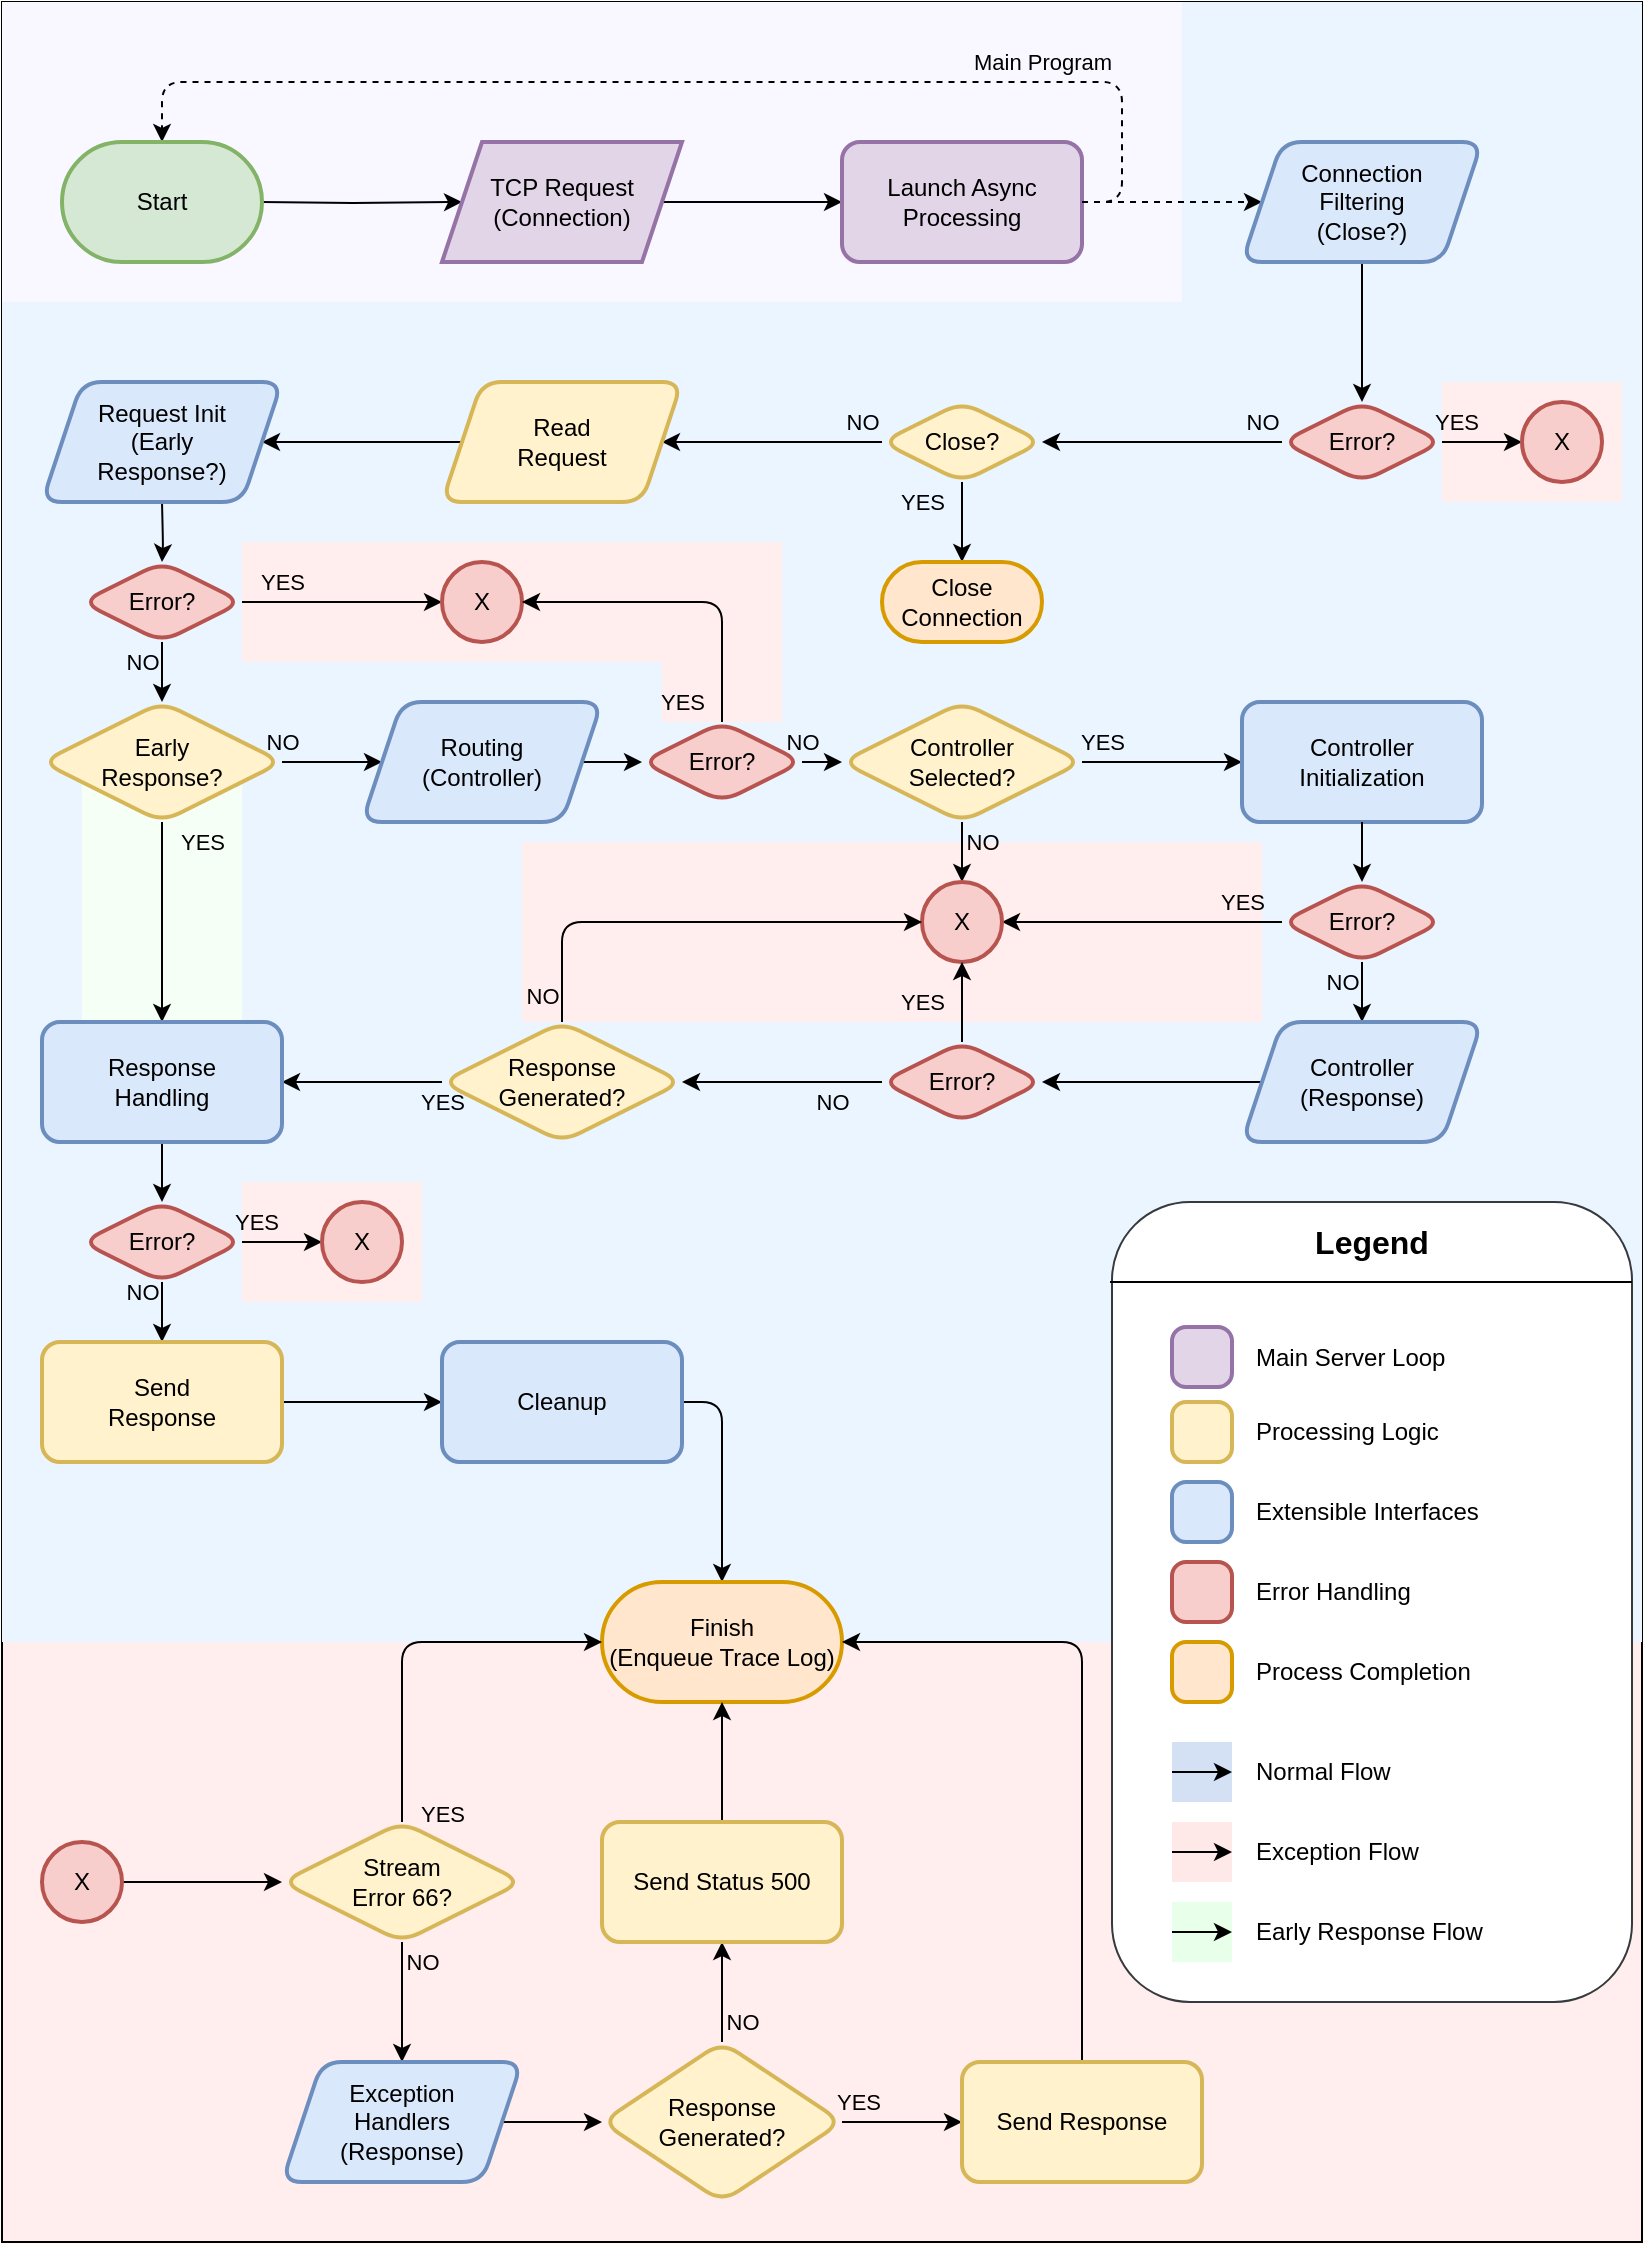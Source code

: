 <mxfile version="16.1.2" type="device"><diagram id="C5RBs43oDa-KdzZeNtuy" name="Page-1"><mxGraphModel dx="1102" dy="749" grid="1" gridSize="10" guides="1" tooltips="1" connect="1" arrows="1" fold="1" page="1" pageScale="1" pageWidth="827" pageHeight="1169" background="#FFFFFA" math="0" shadow="0"><root><mxCell id="WIyWlLk6GJQsqaUBKTNV-0"/><mxCell id="WIyWlLk6GJQsqaUBKTNV-1" parent="WIyWlLk6GJQsqaUBKTNV-0"/><mxCell id="5EqtpJvFhj5ekkqIVv0R-16" value="" style="rounded=0;whiteSpace=wrap;html=1;shadow=0;glass=0;sketch=0;fillColor=#FFEEED;strokeColor=none;" vertex="1" parent="WIyWlLk6GJQsqaUBKTNV-1"><mxGeometry y="840" width="820" height="300" as="geometry"/></mxCell><mxCell id="PJhP6xTFTNzBTgC3ce9j-106" value="" style="rounded=0;whiteSpace=wrap;html=1;fillColor=none;" parent="WIyWlLk6GJQsqaUBKTNV-1" vertex="1"><mxGeometry y="20" width="820" height="1120" as="geometry"/></mxCell><mxCell id="5EqtpJvFhj5ekkqIVv0R-9" value="" style="rounded=0;whiteSpace=wrap;html=1;shadow=0;glass=0;sketch=0;fillColor=#EBF5FF;strokeColor=none;" vertex="1" parent="WIyWlLk6GJQsqaUBKTNV-1"><mxGeometry y="170" width="820" height="670" as="geometry"/></mxCell><mxCell id="5EqtpJvFhj5ekkqIVv0R-17" value="" style="rounded=0;whiteSpace=wrap;html=1;shadow=0;glass=0;sketch=0;fillColor=#F5FFF5;strokeColor=none;" vertex="1" parent="WIyWlLk6GJQsqaUBKTNV-1"><mxGeometry x="40" y="410" width="80" height="130" as="geometry"/></mxCell><mxCell id="5EqtpJvFhj5ekkqIVv0R-15" value="" style="rounded=0;whiteSpace=wrap;html=1;shadow=0;glass=0;sketch=0;fillColor=#FFEEED;strokeColor=none;" vertex="1" parent="WIyWlLk6GJQsqaUBKTNV-1"><mxGeometry x="120" y="610" width="90" height="60" as="geometry"/></mxCell><mxCell id="5EqtpJvFhj5ekkqIVv0R-14" value="" style="rounded=0;whiteSpace=wrap;html=1;shadow=0;glass=0;sketch=0;fillColor=#FFEEED;strokeColor=none;" vertex="1" parent="WIyWlLk6GJQsqaUBKTNV-1"><mxGeometry x="720" y="210" width="90" height="60" as="geometry"/></mxCell><mxCell id="5EqtpJvFhj5ekkqIVv0R-13" value="" style="rounded=0;whiteSpace=wrap;html=1;shadow=0;glass=0;sketch=0;fillColor=#FFEEED;strokeColor=none;" vertex="1" parent="WIyWlLk6GJQsqaUBKTNV-1"><mxGeometry x="260" y="440" width="370" height="90" as="geometry"/></mxCell><mxCell id="5EqtpJvFhj5ekkqIVv0R-12" value="" style="rounded=0;whiteSpace=wrap;html=1;shadow=0;glass=0;sketch=0;fillColor=#FFEEED;strokeColor=none;" vertex="1" parent="WIyWlLk6GJQsqaUBKTNV-1"><mxGeometry x="330" y="350" width="60" height="30" as="geometry"/></mxCell><mxCell id="5EqtpJvFhj5ekkqIVv0R-10" value="" style="rounded=0;whiteSpace=wrap;html=1;shadow=0;glass=0;sketch=0;fillColor=#FFEEED;strokeColor=none;" vertex="1" parent="WIyWlLk6GJQsqaUBKTNV-1"><mxGeometry x="120" y="290" width="270" height="60" as="geometry"/></mxCell><mxCell id="5EqtpJvFhj5ekkqIVv0R-7" value="" style="rounded=0;whiteSpace=wrap;html=1;shadow=0;glass=0;sketch=0;fillColor=#EBF5FF;strokeColor=none;" vertex="1" parent="WIyWlLk6GJQsqaUBKTNV-1"><mxGeometry x="590" y="20" width="230" height="150" as="geometry"/></mxCell><mxCell id="5EqtpJvFhj5ekkqIVv0R-5" value="" style="rounded=0;whiteSpace=wrap;html=1;shadow=0;glass=0;sketch=0;fillColor=#F9F7FF;strokeColor=none;" vertex="1" parent="WIyWlLk6GJQsqaUBKTNV-1"><mxGeometry y="20" width="590" height="150" as="geometry"/></mxCell><mxCell id="PJhP6xTFTNzBTgC3ce9j-2" value="" style="edgeStyle=orthogonalEdgeStyle;rounded=0;orthogonalLoop=1;jettySize=auto;html=1;exitX=1;exitY=0.5;exitDx=0;exitDy=0;exitPerimeter=0;" parent="WIyWlLk6GJQsqaUBKTNV-1" target="PJhP6xTFTNzBTgC3ce9j-1" edge="1"><mxGeometry relative="1" as="geometry"><mxPoint x="130" y="120" as="sourcePoint"/></mxGeometry></mxCell><mxCell id="PJhP6xTFTNzBTgC3ce9j-4" value="" style="edgeStyle=orthogonalEdgeStyle;rounded=0;orthogonalLoop=1;jettySize=auto;html=1;" parent="WIyWlLk6GJQsqaUBKTNV-1" source="PJhP6xTFTNzBTgC3ce9j-1" target="PJhP6xTFTNzBTgC3ce9j-3" edge="1"><mxGeometry relative="1" as="geometry"/></mxCell><mxCell id="PJhP6xTFTNzBTgC3ce9j-1" value="TCP Request&lt;br&gt;(Connection)" style="shape=parallelogram;perimeter=parallelogramPerimeter;whiteSpace=wrap;html=1;fixedSize=1;fillColor=#e1d5e7;strokeColor=#9673a6;strokeWidth=2;" parent="WIyWlLk6GJQsqaUBKTNV-1" vertex="1"><mxGeometry x="220" y="90" width="120" height="60" as="geometry"/></mxCell><mxCell id="PJhP6xTFTNzBTgC3ce9j-9" value="" style="edgeStyle=orthogonalEdgeStyle;rounded=1;orthogonalLoop=1;jettySize=auto;html=1;dashed=1;entryX=0;entryY=0.5;entryDx=0;entryDy=0;" parent="WIyWlLk6GJQsqaUBKTNV-1" source="PJhP6xTFTNzBTgC3ce9j-3" target="5EqtpJvFhj5ekkqIVv0R-3" edge="1"><mxGeometry relative="1" as="geometry"><mxPoint x="620" y="120" as="targetPoint"/></mxGeometry></mxCell><mxCell id="PJhP6xTFTNzBTgC3ce9j-3" value="Launch Async Processing" style="whiteSpace=wrap;html=1;fillColor=#e1d5e7;strokeColor=#9673a6;strokeWidth=2;rounded=1;" parent="WIyWlLk6GJQsqaUBKTNV-1" vertex="1"><mxGeometry x="420" y="90" width="120" height="60" as="geometry"/></mxCell><mxCell id="PJhP6xTFTNzBTgC3ce9j-5" value="Main Program" style="endArrow=classic;html=1;rounded=1;entryX=0.5;entryY=0;entryDx=0;entryDy=0;exitX=1;exitY=0.5;exitDx=0;exitDy=0;dashed=1;labelBackgroundColor=none;" parent="WIyWlLk6GJQsqaUBKTNV-1" source="PJhP6xTFTNzBTgC3ce9j-3" target="PJhP6xTFTNzBTgC3ce9j-87" edge="1"><mxGeometry x="-0.593" y="-10" width="50" height="50" relative="1" as="geometry"><mxPoint x="450" y="220" as="sourcePoint"/><mxPoint x="80" y="90" as="targetPoint"/><Array as="points"><mxPoint x="560" y="120"/><mxPoint x="560" y="60"/><mxPoint x="80" y="60"/></Array><mxPoint as="offset"/></mxGeometry></mxCell><mxCell id="PJhP6xTFTNzBTgC3ce9j-11" value="" style="edgeStyle=orthogonalEdgeStyle;rounded=1;orthogonalLoop=1;jettySize=auto;html=1;exitX=0.5;exitY=1;exitDx=0;exitDy=0;" parent="WIyWlLk6GJQsqaUBKTNV-1" source="5EqtpJvFhj5ekkqIVv0R-3" target="PJhP6xTFTNzBTgC3ce9j-10" edge="1"><mxGeometry relative="1" as="geometry"><mxPoint x="680" y="150" as="sourcePoint"/></mxGeometry></mxCell><mxCell id="PJhP6xTFTNzBTgC3ce9j-13" value="NO" style="edgeStyle=orthogonalEdgeStyle;rounded=1;orthogonalLoop=1;jettySize=auto;html=1;labelBackgroundColor=none;" parent="WIyWlLk6GJQsqaUBKTNV-1" source="PJhP6xTFTNzBTgC3ce9j-10" target="PJhP6xTFTNzBTgC3ce9j-12" edge="1"><mxGeometry x="-0.833" y="-10" relative="1" as="geometry"><mxPoint as="offset"/></mxGeometry></mxCell><mxCell id="PJhP6xTFTNzBTgC3ce9j-36" value="YES" style="edgeStyle=orthogonalEdgeStyle;rounded=1;orthogonalLoop=1;jettySize=auto;html=1;labelBackgroundColor=none;" parent="WIyWlLk6GJQsqaUBKTNV-1" source="PJhP6xTFTNzBTgC3ce9j-10" target="PJhP6xTFTNzBTgC3ce9j-35" edge="1"><mxGeometry x="-0.667" y="10" relative="1" as="geometry"><mxPoint as="offset"/></mxGeometry></mxCell><mxCell id="PJhP6xTFTNzBTgC3ce9j-10" value="Error?" style="rhombus;whiteSpace=wrap;html=1;fillColor=#f8cecc;strokeColor=#b85450;rounded=1;strokeWidth=2;" parent="WIyWlLk6GJQsqaUBKTNV-1" vertex="1"><mxGeometry x="640" y="220" width="80" height="40" as="geometry"/></mxCell><mxCell id="PJhP6xTFTNzBTgC3ce9j-21" value="NO" style="edgeStyle=orthogonalEdgeStyle;rounded=1;orthogonalLoop=1;jettySize=auto;html=1;labelBackgroundColor=none;" parent="WIyWlLk6GJQsqaUBKTNV-1" source="PJhP6xTFTNzBTgC3ce9j-12" target="PJhP6xTFTNzBTgC3ce9j-20" edge="1"><mxGeometry x="-0.818" y="-10" relative="1" as="geometry"><mxPoint as="offset"/></mxGeometry></mxCell><mxCell id="PJhP6xTFTNzBTgC3ce9j-104" value="YES" style="edgeStyle=orthogonalEdgeStyle;rounded=1;orthogonalLoop=1;jettySize=auto;html=1;labelBackgroundColor=none;" parent="WIyWlLk6GJQsqaUBKTNV-1" source="PJhP6xTFTNzBTgC3ce9j-12" target="PJhP6xTFTNzBTgC3ce9j-103" edge="1"><mxGeometry x="-0.5" y="-20" relative="1" as="geometry"><mxPoint as="offset"/></mxGeometry></mxCell><mxCell id="PJhP6xTFTNzBTgC3ce9j-12" value="Close?" style="rhombus;whiteSpace=wrap;html=1;fillColor=#fff2cc;strokeColor=#d6b656;rounded=1;strokeWidth=2;" parent="WIyWlLk6GJQsqaUBKTNV-1" vertex="1"><mxGeometry x="440" y="220" width="80" height="40" as="geometry"/></mxCell><mxCell id="PJhP6xTFTNzBTgC3ce9j-27" value="" style="edgeStyle=orthogonalEdgeStyle;rounded=1;orthogonalLoop=1;jettySize=auto;html=1;entryX=1;entryY=0.5;entryDx=0;entryDy=0;" parent="WIyWlLk6GJQsqaUBKTNV-1" source="PJhP6xTFTNzBTgC3ce9j-20" target="5EqtpJvFhj5ekkqIVv0R-2" edge="1"><mxGeometry relative="1" as="geometry"><mxPoint x="140" y="240" as="targetPoint"/></mxGeometry></mxCell><mxCell id="PJhP6xTFTNzBTgC3ce9j-20" value="Read&lt;br&gt;Request" style="shape=parallelogram;perimeter=parallelogramPerimeter;whiteSpace=wrap;html=1;fixedSize=1;fillColor=#fff2cc;strokeColor=#d6b656;rounded=1;strokeWidth=2;" parent="WIyWlLk6GJQsqaUBKTNV-1" vertex="1"><mxGeometry x="220" y="210" width="120" height="60" as="geometry"/></mxCell><mxCell id="PJhP6xTFTNzBTgC3ce9j-30" value="" style="edgeStyle=orthogonalEdgeStyle;rounded=1;orthogonalLoop=1;jettySize=auto;html=1;" parent="WIyWlLk6GJQsqaUBKTNV-1" target="PJhP6xTFTNzBTgC3ce9j-29" edge="1"><mxGeometry relative="1" as="geometry"><mxPoint x="80" y="270" as="sourcePoint"/></mxGeometry></mxCell><mxCell id="PJhP6xTFTNzBTgC3ce9j-34" value="YES" style="edgeStyle=orthogonalEdgeStyle;rounded=1;orthogonalLoop=1;jettySize=auto;html=1;labelBackgroundColor=none;" parent="WIyWlLk6GJQsqaUBKTNV-1" source="PJhP6xTFTNzBTgC3ce9j-29" target="PJhP6xTFTNzBTgC3ce9j-33" edge="1"><mxGeometry x="-0.6" y="10" relative="1" as="geometry"><mxPoint as="offset"/></mxGeometry></mxCell><mxCell id="PJhP6xTFTNzBTgC3ce9j-38" value="NO" style="edgeStyle=orthogonalEdgeStyle;rounded=1;orthogonalLoop=1;jettySize=auto;html=1;labelBackgroundColor=none;" parent="WIyWlLk6GJQsqaUBKTNV-1" source="PJhP6xTFTNzBTgC3ce9j-29" target="PJhP6xTFTNzBTgC3ce9j-37" edge="1"><mxGeometry x="0.2" y="-10" relative="1" as="geometry"><mxPoint as="offset"/></mxGeometry></mxCell><mxCell id="PJhP6xTFTNzBTgC3ce9j-29" value="Error?" style="rhombus;whiteSpace=wrap;html=1;fillColor=#f8cecc;strokeColor=#b85450;rounded=1;strokeWidth=2;" parent="WIyWlLk6GJQsqaUBKTNV-1" vertex="1"><mxGeometry x="40" y="300" width="80" height="40" as="geometry"/></mxCell><mxCell id="PJhP6xTFTNzBTgC3ce9j-33" value="X" style="ellipse;whiteSpace=wrap;html=1;fillColor=#f8cecc;strokeColor=#b85450;rounded=1;strokeWidth=2;" parent="WIyWlLk6GJQsqaUBKTNV-1" vertex="1"><mxGeometry x="220" y="300" width="40" height="40" as="geometry"/></mxCell><mxCell id="PJhP6xTFTNzBTgC3ce9j-35" value="X" style="ellipse;whiteSpace=wrap;html=1;fillColor=#f8cecc;strokeColor=#b85450;rounded=1;strokeWidth=2;" parent="WIyWlLk6GJQsqaUBKTNV-1" vertex="1"><mxGeometry x="760" y="220" width="40" height="40" as="geometry"/></mxCell><mxCell id="PJhP6xTFTNzBTgC3ce9j-42" value="NO" style="edgeStyle=orthogonalEdgeStyle;rounded=1;orthogonalLoop=1;jettySize=auto;html=1;labelBackgroundColor=none;" parent="WIyWlLk6GJQsqaUBKTNV-1" source="PJhP6xTFTNzBTgC3ce9j-37" target="PJhP6xTFTNzBTgC3ce9j-41" edge="1"><mxGeometry x="-1" y="10" relative="1" as="geometry"><mxPoint as="offset"/></mxGeometry></mxCell><mxCell id="PJhP6xTFTNzBTgC3ce9j-75" value="YES" style="edgeStyle=orthogonalEdgeStyle;rounded=1;orthogonalLoop=1;jettySize=auto;html=1;exitX=0.5;exitY=1;exitDx=0;exitDy=0;entryX=0.5;entryY=0;entryDx=0;entryDy=0;labelBackgroundColor=none;" parent="WIyWlLk6GJQsqaUBKTNV-1" source="PJhP6xTFTNzBTgC3ce9j-37" target="PJhP6xTFTNzBTgC3ce9j-73" edge="1"><mxGeometry x="-0.8" y="20" relative="1" as="geometry"><mxPoint as="offset"/></mxGeometry></mxCell><mxCell id="PJhP6xTFTNzBTgC3ce9j-37" value="Early&lt;br&gt;Response?" style="rhombus;whiteSpace=wrap;html=1;fillColor=#fff2cc;strokeColor=#d6b656;rounded=1;strokeWidth=2;" parent="WIyWlLk6GJQsqaUBKTNV-1" vertex="1"><mxGeometry x="20" y="370" width="120" height="60" as="geometry"/></mxCell><mxCell id="PJhP6xTFTNzBTgC3ce9j-44" value="" style="edgeStyle=orthogonalEdgeStyle;rounded=1;orthogonalLoop=1;jettySize=auto;html=1;" parent="WIyWlLk6GJQsqaUBKTNV-1" source="PJhP6xTFTNzBTgC3ce9j-41" target="PJhP6xTFTNzBTgC3ce9j-43" edge="1"><mxGeometry relative="1" as="geometry"/></mxCell><mxCell id="PJhP6xTFTNzBTgC3ce9j-41" value="Routing&lt;br&gt;(Controller)" style="shape=parallelogram;perimeter=parallelogramPerimeter;whiteSpace=wrap;html=1;fixedSize=1;fillColor=#dae8fc;strokeColor=#6c8ebf;rounded=1;strokeWidth=2;" parent="WIyWlLk6GJQsqaUBKTNV-1" vertex="1"><mxGeometry x="180" y="370" width="120" height="60" as="geometry"/></mxCell><mxCell id="PJhP6xTFTNzBTgC3ce9j-48" value="NO" style="edgeStyle=orthogonalEdgeStyle;rounded=1;orthogonalLoop=1;jettySize=auto;html=1;labelBackgroundColor=none;" parent="WIyWlLk6GJQsqaUBKTNV-1" source="PJhP6xTFTNzBTgC3ce9j-43" target="PJhP6xTFTNzBTgC3ce9j-47" edge="1"><mxGeometry x="-1" y="10" relative="1" as="geometry"><mxPoint as="offset"/></mxGeometry></mxCell><mxCell id="PJhP6xTFTNzBTgC3ce9j-43" value="Error?" style="rhombus;whiteSpace=wrap;html=1;fillColor=#f8cecc;strokeColor=#b85450;rounded=1;strokeWidth=2;" parent="WIyWlLk6GJQsqaUBKTNV-1" vertex="1"><mxGeometry x="320" y="380" width="80" height="40" as="geometry"/></mxCell><mxCell id="PJhP6xTFTNzBTgC3ce9j-45" value="YES" style="endArrow=classic;html=1;rounded=1;exitX=0.5;exitY=0;exitDx=0;exitDy=0;entryX=1;entryY=0.5;entryDx=0;entryDy=0;labelBackgroundColor=none;" parent="WIyWlLk6GJQsqaUBKTNV-1" source="PJhP6xTFTNzBTgC3ce9j-43" target="PJhP6xTFTNzBTgC3ce9j-33" edge="1"><mxGeometry x="-0.875" y="20" width="50" height="50" relative="1" as="geometry"><mxPoint x="380" y="360" as="sourcePoint"/><mxPoint x="430" y="310" as="targetPoint"/><Array as="points"><mxPoint x="360" y="320"/></Array><mxPoint as="offset"/></mxGeometry></mxCell><mxCell id="PJhP6xTFTNzBTgC3ce9j-50" value="YES" style="edgeStyle=orthogonalEdgeStyle;rounded=1;orthogonalLoop=1;jettySize=auto;html=1;labelBackgroundColor=none;" parent="WIyWlLk6GJQsqaUBKTNV-1" source="PJhP6xTFTNzBTgC3ce9j-47" target="PJhP6xTFTNzBTgC3ce9j-49" edge="1"><mxGeometry x="-0.75" y="10" relative="1" as="geometry"><mxPoint as="offset"/></mxGeometry></mxCell><mxCell id="PJhP6xTFTNzBTgC3ce9j-72" value="NO" style="edgeStyle=orthogonalEdgeStyle;rounded=1;orthogonalLoop=1;jettySize=auto;html=1;exitX=0.5;exitY=1;exitDx=0;exitDy=0;entryX=0.5;entryY=0;entryDx=0;entryDy=0;labelBackgroundColor=none;" parent="WIyWlLk6GJQsqaUBKTNV-1" source="PJhP6xTFTNzBTgC3ce9j-47" target="PJhP6xTFTNzBTgC3ce9j-57" edge="1"><mxGeometry x="-0.333" y="10" relative="1" as="geometry"><mxPoint as="offset"/></mxGeometry></mxCell><mxCell id="PJhP6xTFTNzBTgC3ce9j-47" value="Controller&lt;br&gt;Selected?" style="rhombus;whiteSpace=wrap;html=1;fillColor=#fff2cc;strokeColor=#d6b656;rounded=1;strokeWidth=2;" parent="WIyWlLk6GJQsqaUBKTNV-1" vertex="1"><mxGeometry x="420" y="370" width="120" height="60" as="geometry"/></mxCell><mxCell id="PJhP6xTFTNzBTgC3ce9j-49" value="Controller Initialization" style="whiteSpace=wrap;html=1;fillColor=#dae8fc;strokeColor=#6c8ebf;rounded=1;strokeWidth=2;perimeterSpacing=0;glass=0;shadow=0;sketch=0;" parent="WIyWlLk6GJQsqaUBKTNV-1" vertex="1"><mxGeometry x="620" y="370" width="120" height="60" as="geometry"/></mxCell><mxCell id="PJhP6xTFTNzBTgC3ce9j-63" value="YES" style="edgeStyle=orthogonalEdgeStyle;rounded=1;orthogonalLoop=1;jettySize=auto;html=1;exitX=0;exitY=0.5;exitDx=0;exitDy=0;entryX=1;entryY=0.5;entryDx=0;entryDy=0;labelBackgroundColor=none;" parent="WIyWlLk6GJQsqaUBKTNV-1" source="PJhP6xTFTNzBTgC3ce9j-54" target="PJhP6xTFTNzBTgC3ce9j-57" edge="1"><mxGeometry x="-0.714" y="-10" relative="1" as="geometry"><mxPoint as="offset"/></mxGeometry></mxCell><mxCell id="PJhP6xTFTNzBTgC3ce9j-70" value="NO" style="edgeStyle=orthogonalEdgeStyle;rounded=1;orthogonalLoop=1;jettySize=auto;html=1;labelBackgroundColor=none;" parent="WIyWlLk6GJQsqaUBKTNV-1" source="PJhP6xTFTNzBTgC3ce9j-54" target="PJhP6xTFTNzBTgC3ce9j-69" edge="1"><mxGeometry x="0.2" y="-10" relative="1" as="geometry"><mxPoint as="offset"/></mxGeometry></mxCell><mxCell id="PJhP6xTFTNzBTgC3ce9j-54" value="Error?" style="rhombus;whiteSpace=wrap;html=1;fillColor=#f8cecc;strokeColor=#b85450;rounded=1;strokeWidth=2;" parent="WIyWlLk6GJQsqaUBKTNV-1" vertex="1"><mxGeometry x="640" y="460" width="80" height="40" as="geometry"/></mxCell><mxCell id="PJhP6xTFTNzBTgC3ce9j-55" value="" style="endArrow=classic;html=1;rounded=1;exitX=0.5;exitY=1;exitDx=0;exitDy=0;entryX=0.5;entryY=0;entryDx=0;entryDy=0;" parent="WIyWlLk6GJQsqaUBKTNV-1" source="PJhP6xTFTNzBTgC3ce9j-49" target="PJhP6xTFTNzBTgC3ce9j-54" edge="1"><mxGeometry width="50" height="50" relative="1" as="geometry"><mxPoint x="630" y="600" as="sourcePoint"/><mxPoint x="680" y="550" as="targetPoint"/></mxGeometry></mxCell><mxCell id="PJhP6xTFTNzBTgC3ce9j-57" value="X" style="ellipse;whiteSpace=wrap;html=1;fillColor=#f8cecc;strokeColor=#b85450;rounded=1;strokeWidth=2;" parent="WIyWlLk6GJQsqaUBKTNV-1" vertex="1"><mxGeometry x="460" y="460" width="40" height="40" as="geometry"/></mxCell><mxCell id="PJhP6xTFTNzBTgC3ce9j-64" value="YES" style="edgeStyle=orthogonalEdgeStyle;rounded=1;orthogonalLoop=1;jettySize=auto;html=1;exitX=0.5;exitY=0;exitDx=0;exitDy=0;entryX=0.5;entryY=1;entryDx=0;entryDy=0;labelBackgroundColor=none;" parent="WIyWlLk6GJQsqaUBKTNV-1" source="PJhP6xTFTNzBTgC3ce9j-61" target="PJhP6xTFTNzBTgC3ce9j-57" edge="1"><mxGeometry y="20" relative="1" as="geometry"><mxPoint as="offset"/></mxGeometry></mxCell><mxCell id="PJhP6xTFTNzBTgC3ce9j-66" value="NO" style="edgeStyle=orthogonalEdgeStyle;rounded=1;orthogonalLoop=1;jettySize=auto;html=1;labelBackgroundColor=none;" parent="WIyWlLk6GJQsqaUBKTNV-1" source="PJhP6xTFTNzBTgC3ce9j-61" target="PJhP6xTFTNzBTgC3ce9j-65" edge="1"><mxGeometry x="-0.5" y="10" relative="1" as="geometry"><mxPoint as="offset"/></mxGeometry></mxCell><mxCell id="PJhP6xTFTNzBTgC3ce9j-61" value="Error?" style="rhombus;whiteSpace=wrap;html=1;fillColor=#f8cecc;strokeColor=#b85450;rounded=1;strokeWidth=2;" parent="WIyWlLk6GJQsqaUBKTNV-1" vertex="1"><mxGeometry x="440" y="540" width="80" height="40" as="geometry"/></mxCell><mxCell id="PJhP6xTFTNzBTgC3ce9j-67" value="NO" style="edgeStyle=orthogonalEdgeStyle;rounded=1;orthogonalLoop=1;jettySize=auto;html=1;exitX=0.5;exitY=0;exitDx=0;exitDy=0;entryX=0;entryY=0.5;entryDx=0;entryDy=0;labelBackgroundColor=none;" parent="WIyWlLk6GJQsqaUBKTNV-1" source="PJhP6xTFTNzBTgC3ce9j-65" target="PJhP6xTFTNzBTgC3ce9j-57" edge="1"><mxGeometry x="-0.882" y="10" relative="1" as="geometry"><mxPoint as="offset"/></mxGeometry></mxCell><mxCell id="PJhP6xTFTNzBTgC3ce9j-74" value="YES" style="edgeStyle=orthogonalEdgeStyle;rounded=1;orthogonalLoop=1;jettySize=auto;html=1;labelBackgroundColor=none;" parent="WIyWlLk6GJQsqaUBKTNV-1" source="PJhP6xTFTNzBTgC3ce9j-65" target="PJhP6xTFTNzBTgC3ce9j-73" edge="1"><mxGeometry x="-1" y="10" relative="1" as="geometry"><mxPoint as="offset"/></mxGeometry></mxCell><mxCell id="PJhP6xTFTNzBTgC3ce9j-65" value="Response&lt;br&gt;Generated?" style="rhombus;whiteSpace=wrap;html=1;fillColor=#fff2cc;strokeColor=#d6b656;rounded=1;strokeWidth=2;" parent="WIyWlLk6GJQsqaUBKTNV-1" vertex="1"><mxGeometry x="220" y="530" width="120" height="60" as="geometry"/></mxCell><mxCell id="PJhP6xTFTNzBTgC3ce9j-71" style="edgeStyle=orthogonalEdgeStyle;rounded=1;orthogonalLoop=1;jettySize=auto;html=1;exitX=0;exitY=0.5;exitDx=0;exitDy=0;entryX=1;entryY=0.5;entryDx=0;entryDy=0;" parent="WIyWlLk6GJQsqaUBKTNV-1" source="PJhP6xTFTNzBTgC3ce9j-69" target="PJhP6xTFTNzBTgC3ce9j-61" edge="1"><mxGeometry relative="1" as="geometry"/></mxCell><mxCell id="PJhP6xTFTNzBTgC3ce9j-69" value="Controller&lt;br&gt;(Response)" style="shape=parallelogram;perimeter=parallelogramPerimeter;whiteSpace=wrap;html=1;fixedSize=1;fillColor=#dae8fc;strokeColor=#6c8ebf;rounded=1;strokeWidth=2;" parent="WIyWlLk6GJQsqaUBKTNV-1" vertex="1"><mxGeometry x="620" y="530" width="120" height="60" as="geometry"/></mxCell><mxCell id="PJhP6xTFTNzBTgC3ce9j-77" style="edgeStyle=orthogonalEdgeStyle;rounded=1;orthogonalLoop=1;jettySize=auto;html=1;exitX=0.5;exitY=1;exitDx=0;exitDy=0;entryX=0.5;entryY=0;entryDx=0;entryDy=0;" parent="WIyWlLk6GJQsqaUBKTNV-1" source="PJhP6xTFTNzBTgC3ce9j-73" target="PJhP6xTFTNzBTgC3ce9j-76" edge="1"><mxGeometry relative="1" as="geometry"/></mxCell><mxCell id="PJhP6xTFTNzBTgC3ce9j-73" value="Response&lt;br&gt;Handling" style="whiteSpace=wrap;html=1;fillColor=#dae8fc;strokeColor=#6c8ebf;rounded=1;strokeWidth=2;" parent="WIyWlLk6GJQsqaUBKTNV-1" vertex="1"><mxGeometry x="20" y="530" width="120" height="60" as="geometry"/></mxCell><mxCell id="PJhP6xTFTNzBTgC3ce9j-79" value="YES" style="edgeStyle=orthogonalEdgeStyle;rounded=1;orthogonalLoop=1;jettySize=auto;html=1;exitX=1;exitY=0.5;exitDx=0;exitDy=0;entryX=0;entryY=0.5;entryDx=0;entryDy=0;labelBackgroundColor=none;" parent="WIyWlLk6GJQsqaUBKTNV-1" source="PJhP6xTFTNzBTgC3ce9j-76" target="PJhP6xTFTNzBTgC3ce9j-78" edge="1"><mxGeometry x="-0.667" y="10" relative="1" as="geometry"><mxPoint as="offset"/></mxGeometry></mxCell><mxCell id="PJhP6xTFTNzBTgC3ce9j-81" value="NO" style="edgeStyle=orthogonalEdgeStyle;rounded=1;orthogonalLoop=1;jettySize=auto;html=1;labelBackgroundColor=none;" parent="WIyWlLk6GJQsqaUBKTNV-1" source="PJhP6xTFTNzBTgC3ce9j-76" target="PJhP6xTFTNzBTgC3ce9j-80" edge="1"><mxGeometry x="-0.714" y="-10" relative="1" as="geometry"><Array as="points"><mxPoint x="80" y="690"/><mxPoint x="80" y="690"/></Array><mxPoint as="offset"/></mxGeometry></mxCell><mxCell id="PJhP6xTFTNzBTgC3ce9j-76" value="Error?" style="rhombus;whiteSpace=wrap;html=1;fillColor=#f8cecc;strokeColor=#b85450;rounded=1;strokeWidth=2;" parent="WIyWlLk6GJQsqaUBKTNV-1" vertex="1"><mxGeometry x="40" y="620" width="80" height="40" as="geometry"/></mxCell><mxCell id="PJhP6xTFTNzBTgC3ce9j-78" value="X" style="ellipse;whiteSpace=wrap;html=1;fillColor=#f8cecc;strokeColor=#b85450;rounded=1;strokeWidth=2;" parent="WIyWlLk6GJQsqaUBKTNV-1" vertex="1"><mxGeometry x="160" y="620" width="40" height="40" as="geometry"/></mxCell><mxCell id="PJhP6xTFTNzBTgC3ce9j-83" value="" style="edgeStyle=orthogonalEdgeStyle;rounded=1;orthogonalLoop=1;jettySize=auto;html=1;" parent="WIyWlLk6GJQsqaUBKTNV-1" source="PJhP6xTFTNzBTgC3ce9j-80" target="PJhP6xTFTNzBTgC3ce9j-82" edge="1"><mxGeometry relative="1" as="geometry"/></mxCell><mxCell id="PJhP6xTFTNzBTgC3ce9j-80" value="Send&lt;br&gt;Response" style="whiteSpace=wrap;html=1;fillColor=#fff2cc;strokeColor=#d6b656;rounded=1;strokeWidth=2;" parent="WIyWlLk6GJQsqaUBKTNV-1" vertex="1"><mxGeometry x="20" y="690" width="120" height="60" as="geometry"/></mxCell><mxCell id="PJhP6xTFTNzBTgC3ce9j-86" value="" style="edgeStyle=orthogonalEdgeStyle;rounded=1;orthogonalLoop=1;jettySize=auto;html=1;exitX=1;exitY=0.5;exitDx=0;exitDy=0;" parent="WIyWlLk6GJQsqaUBKTNV-1" source="PJhP6xTFTNzBTgC3ce9j-82" target="PJhP6xTFTNzBTgC3ce9j-85" edge="1"><mxGeometry relative="1" as="geometry"/></mxCell><mxCell id="PJhP6xTFTNzBTgC3ce9j-82" value="Cleanup" style="whiteSpace=wrap;html=1;fillColor=#dae8fc;strokeColor=#6c8ebf;rounded=1;strokeWidth=2;" parent="WIyWlLk6GJQsqaUBKTNV-1" vertex="1"><mxGeometry x="220" y="690" width="120" height="60" as="geometry"/></mxCell><mxCell id="PJhP6xTFTNzBTgC3ce9j-89" value="" style="edgeStyle=orthogonalEdgeStyle;rounded=1;orthogonalLoop=1;jettySize=auto;html=1;" parent="WIyWlLk6GJQsqaUBKTNV-1" source="PJhP6xTFTNzBTgC3ce9j-84" target="PJhP6xTFTNzBTgC3ce9j-88" edge="1"><mxGeometry relative="1" as="geometry"/></mxCell><mxCell id="PJhP6xTFTNzBTgC3ce9j-84" value="X" style="ellipse;whiteSpace=wrap;html=1;fillColor=#f8cecc;strokeColor=#b85450;rounded=1;strokeWidth=2;" parent="WIyWlLk6GJQsqaUBKTNV-1" vertex="1"><mxGeometry x="20" y="940" width="40" height="40" as="geometry"/></mxCell><mxCell id="PJhP6xTFTNzBTgC3ce9j-85" value="Finish&lt;br&gt;(Enqueue Trace Log)" style="whiteSpace=wrap;html=1;fillColor=#ffe6cc;strokeColor=#d79b00;rounded=1;strokeWidth=2;arcSize=50;" parent="WIyWlLk6GJQsqaUBKTNV-1" vertex="1"><mxGeometry x="300" y="810" width="120" height="60" as="geometry"/></mxCell><mxCell id="PJhP6xTFTNzBTgC3ce9j-87" value="Start" style="rounded=1;whiteSpace=wrap;html=1;absoluteArcSize=1;arcSize=80;strokeWidth=2;fillColor=#d5e8d4;strokeColor=#82b366;" parent="WIyWlLk6GJQsqaUBKTNV-1" vertex="1"><mxGeometry x="30" y="90" width="100" height="60" as="geometry"/></mxCell><mxCell id="PJhP6xTFTNzBTgC3ce9j-92" value="NO" style="edgeStyle=orthogonalEdgeStyle;rounded=1;orthogonalLoop=1;jettySize=auto;html=1;entryX=0.5;entryY=0;entryDx=0;entryDy=0;labelBackgroundColor=none;" parent="WIyWlLk6GJQsqaUBKTNV-1" source="PJhP6xTFTNzBTgC3ce9j-88" target="5EqtpJvFhj5ekkqIVv0R-0" edge="1"><mxGeometry x="-0.667" y="10" relative="1" as="geometry"><mxPoint as="offset"/><mxPoint x="200" y="1050" as="targetPoint"/></mxGeometry></mxCell><mxCell id="PJhP6xTFTNzBTgC3ce9j-101" value="YES" style="edgeStyle=orthogonalEdgeStyle;rounded=1;orthogonalLoop=1;jettySize=auto;html=1;exitX=0.5;exitY=0;exitDx=0;exitDy=0;entryX=0;entryY=0.5;entryDx=0;entryDy=0;labelBackgroundColor=none;" parent="WIyWlLk6GJQsqaUBKTNV-1" source="PJhP6xTFTNzBTgC3ce9j-88" target="PJhP6xTFTNzBTgC3ce9j-85" edge="1"><mxGeometry x="-0.958" y="-20" relative="1" as="geometry"><mxPoint x="600" y="790" as="targetPoint"/><mxPoint as="offset"/></mxGeometry></mxCell><mxCell id="PJhP6xTFTNzBTgC3ce9j-88" value="Stream&lt;br&gt;Error 66?" style="rhombus;whiteSpace=wrap;html=1;fillColor=#fff2cc;strokeColor=#d6b656;rounded=1;strokeWidth=2;" parent="WIyWlLk6GJQsqaUBKTNV-1" vertex="1"><mxGeometry x="140" y="930" width="120" height="60" as="geometry"/></mxCell><mxCell id="PJhP6xTFTNzBTgC3ce9j-94" value="" style="edgeStyle=orthogonalEdgeStyle;rounded=1;orthogonalLoop=1;jettySize=auto;html=1;exitX=1;exitY=0.5;exitDx=0;exitDy=0;" parent="WIyWlLk6GJQsqaUBKTNV-1" source="5EqtpJvFhj5ekkqIVv0R-0" target="PJhP6xTFTNzBTgC3ce9j-93" edge="1"><mxGeometry relative="1" as="geometry"><mxPoint x="260" y="1080" as="sourcePoint"/></mxGeometry></mxCell><mxCell id="PJhP6xTFTNzBTgC3ce9j-96" value="NO" style="edgeStyle=orthogonalEdgeStyle;rounded=1;orthogonalLoop=1;jettySize=auto;html=1;labelBackgroundColor=none;" parent="WIyWlLk6GJQsqaUBKTNV-1" source="PJhP6xTFTNzBTgC3ce9j-93" target="PJhP6xTFTNzBTgC3ce9j-95" edge="1"><mxGeometry x="-0.6" y="-10" relative="1" as="geometry"><mxPoint as="offset"/></mxGeometry></mxCell><mxCell id="PJhP6xTFTNzBTgC3ce9j-99" value="YES" style="edgeStyle=orthogonalEdgeStyle;rounded=1;orthogonalLoop=1;jettySize=auto;html=1;labelBackgroundColor=none;" parent="WIyWlLk6GJQsqaUBKTNV-1" source="PJhP6xTFTNzBTgC3ce9j-93" target="PJhP6xTFTNzBTgC3ce9j-98" edge="1"><mxGeometry x="-0.75" y="10" relative="1" as="geometry"><mxPoint as="offset"/></mxGeometry></mxCell><mxCell id="PJhP6xTFTNzBTgC3ce9j-93" value="Response&lt;br&gt;Generated?" style="rhombus;whiteSpace=wrap;html=1;fillColor=#fff2cc;strokeColor=#d6b656;rounded=1;strokeWidth=2;" parent="WIyWlLk6GJQsqaUBKTNV-1" vertex="1"><mxGeometry x="300" y="1040" width="120" height="80" as="geometry"/></mxCell><mxCell id="PJhP6xTFTNzBTgC3ce9j-100" style="edgeStyle=orthogonalEdgeStyle;rounded=1;orthogonalLoop=1;jettySize=auto;html=1;exitX=0.5;exitY=0;exitDx=0;exitDy=0;entryX=0.5;entryY=1;entryDx=0;entryDy=0;" parent="WIyWlLk6GJQsqaUBKTNV-1" source="PJhP6xTFTNzBTgC3ce9j-95" target="PJhP6xTFTNzBTgC3ce9j-85" edge="1"><mxGeometry relative="1" as="geometry"/></mxCell><mxCell id="PJhP6xTFTNzBTgC3ce9j-95" value="Send Status 500" style="whiteSpace=wrap;html=1;fillColor=#fff2cc;strokeColor=#d6b656;rounded=1;strokeWidth=2;" parent="WIyWlLk6GJQsqaUBKTNV-1" vertex="1"><mxGeometry x="300" y="930" width="120" height="60" as="geometry"/></mxCell><mxCell id="PJhP6xTFTNzBTgC3ce9j-105" style="edgeStyle=orthogonalEdgeStyle;rounded=1;orthogonalLoop=1;jettySize=auto;html=1;exitX=0.5;exitY=0;exitDx=0;exitDy=0;entryX=1;entryY=0.5;entryDx=0;entryDy=0;" parent="WIyWlLk6GJQsqaUBKTNV-1" source="PJhP6xTFTNzBTgC3ce9j-98" target="PJhP6xTFTNzBTgC3ce9j-85" edge="1"><mxGeometry relative="1" as="geometry"/></mxCell><mxCell id="PJhP6xTFTNzBTgC3ce9j-98" value="Send Response" style="whiteSpace=wrap;html=1;fillColor=#fff2cc;strokeColor=#d6b656;rounded=1;strokeWidth=2;" parent="WIyWlLk6GJQsqaUBKTNV-1" vertex="1"><mxGeometry x="480" y="1050" width="120" height="60" as="geometry"/></mxCell><mxCell id="PJhP6xTFTNzBTgC3ce9j-103" value="Close&lt;br&gt;Connection" style="whiteSpace=wrap;html=1;fillColor=#ffe6cc;strokeColor=#d79b00;rounded=1;strokeWidth=2;arcSize=50;" parent="WIyWlLk6GJQsqaUBKTNV-1" vertex="1"><mxGeometry x="440" y="300" width="80" height="40" as="geometry"/></mxCell><mxCell id="PJhP6xTFTNzBTgC3ce9j-108" value="" style="rounded=1;whiteSpace=wrap;html=1;fillColor=#FFFFFF;strokeColor=#36393d;" parent="WIyWlLk6GJQsqaUBKTNV-1" vertex="1"><mxGeometry x="555" y="620" width="260" height="400" as="geometry"/></mxCell><mxCell id="PJhP6xTFTNzBTgC3ce9j-109" value="" style="endArrow=none;html=1;rounded=1;" parent="WIyWlLk6GJQsqaUBKTNV-1" edge="1"><mxGeometry width="50" height="50" relative="1" as="geometry"><mxPoint x="554" y="660" as="sourcePoint"/><mxPoint x="815" y="660" as="targetPoint"/></mxGeometry></mxCell><mxCell id="PJhP6xTFTNzBTgC3ce9j-110" value="Legend" style="text;html=1;strokeColor=none;fillColor=none;align=center;verticalAlign=middle;whiteSpace=wrap;rounded=0;fontStyle=1;fontSize=16;" parent="WIyWlLk6GJQsqaUBKTNV-1" vertex="1"><mxGeometry x="555" y="620" width="260" height="40" as="geometry"/></mxCell><mxCell id="PJhP6xTFTNzBTgC3ce9j-112" value="" style="rounded=1;whiteSpace=wrap;html=1;absoluteArcSize=1;arcSize=14;strokeWidth=2;fillColor=#fff2cc;strokeColor=#d6b656;" parent="WIyWlLk6GJQsqaUBKTNV-1" vertex="1"><mxGeometry x="585" y="720" width="30" height="30" as="geometry"/></mxCell><mxCell id="PJhP6xTFTNzBTgC3ce9j-113" value="" style="rounded=1;whiteSpace=wrap;html=1;absoluteArcSize=1;arcSize=14;strokeWidth=2;fillColor=#e1d5e7;strokeColor=#9673a6;" parent="WIyWlLk6GJQsqaUBKTNV-1" vertex="1"><mxGeometry x="585" y="682.5" width="30" height="30" as="geometry"/></mxCell><mxCell id="PJhP6xTFTNzBTgC3ce9j-114" value="" style="rounded=1;whiteSpace=wrap;html=1;absoluteArcSize=1;arcSize=14;strokeWidth=2;fillColor=#dae8fc;strokeColor=#6c8ebf;" parent="WIyWlLk6GJQsqaUBKTNV-1" vertex="1"><mxGeometry x="585" y="760" width="30" height="30" as="geometry"/></mxCell><mxCell id="PJhP6xTFTNzBTgC3ce9j-115" value="" style="rounded=1;whiteSpace=wrap;html=1;absoluteArcSize=1;arcSize=14;strokeWidth=2;fillColor=#f8cecc;strokeColor=#b85450;" parent="WIyWlLk6GJQsqaUBKTNV-1" vertex="1"><mxGeometry x="585" y="800" width="30" height="30" as="geometry"/></mxCell><mxCell id="PJhP6xTFTNzBTgC3ce9j-116" value="" style="rounded=1;whiteSpace=wrap;html=1;absoluteArcSize=1;arcSize=14;strokeWidth=2;fillColor=#ffe6cc;strokeColor=#d79b00;" parent="WIyWlLk6GJQsqaUBKTNV-1" vertex="1"><mxGeometry x="585" y="840" width="30" height="30" as="geometry"/></mxCell><mxCell id="PJhP6xTFTNzBTgC3ce9j-121" value="Main Server Loop" style="text;html=1;strokeColor=none;fillColor=none;align=left;verticalAlign=middle;whiteSpace=wrap;rounded=0;" parent="WIyWlLk6GJQsqaUBKTNV-1" vertex="1"><mxGeometry x="625" y="682.5" width="130" height="30" as="geometry"/></mxCell><mxCell id="PJhP6xTFTNzBTgC3ce9j-122" value="Processing Logic" style="text;html=1;strokeColor=none;fillColor=none;align=left;verticalAlign=middle;whiteSpace=wrap;rounded=0;" parent="WIyWlLk6GJQsqaUBKTNV-1" vertex="1"><mxGeometry x="625" y="720" width="130" height="30" as="geometry"/></mxCell><mxCell id="PJhP6xTFTNzBTgC3ce9j-123" value="Extensible Interfaces" style="text;html=1;strokeColor=none;fillColor=none;align=left;verticalAlign=middle;whiteSpace=wrap;rounded=0;" parent="WIyWlLk6GJQsqaUBKTNV-1" vertex="1"><mxGeometry x="625" y="760" width="130" height="30" as="geometry"/></mxCell><mxCell id="PJhP6xTFTNzBTgC3ce9j-124" value="Error Handling" style="text;html=1;strokeColor=none;fillColor=none;align=left;verticalAlign=middle;whiteSpace=wrap;rounded=0;" parent="WIyWlLk6GJQsqaUBKTNV-1" vertex="1"><mxGeometry x="625" y="800" width="130" height="30" as="geometry"/></mxCell><mxCell id="PJhP6xTFTNzBTgC3ce9j-125" value="Process Completion" style="text;html=1;strokeColor=none;fillColor=none;align=left;verticalAlign=middle;whiteSpace=wrap;rounded=0;" parent="WIyWlLk6GJQsqaUBKTNV-1" vertex="1"><mxGeometry x="625" y="840" width="130" height="30" as="geometry"/></mxCell><mxCell id="PJhP6xTFTNzBTgC3ce9j-126" value="Normal Flow" style="text;html=1;strokeColor=none;fillColor=none;align=left;verticalAlign=middle;whiteSpace=wrap;rounded=0;" parent="WIyWlLk6GJQsqaUBKTNV-1" vertex="1"><mxGeometry x="625" y="890" width="130" height="30" as="geometry"/></mxCell><mxCell id="PJhP6xTFTNzBTgC3ce9j-127" value="Exception Flow" style="text;html=1;strokeColor=none;fillColor=none;align=left;verticalAlign=middle;whiteSpace=wrap;rounded=0;" parent="WIyWlLk6GJQsqaUBKTNV-1" vertex="1"><mxGeometry x="625" y="930" width="130" height="30" as="geometry"/></mxCell><mxCell id="PJhP6xTFTNzBTgC3ce9j-129" value="Early Response Flow" style="text;html=1;strokeColor=none;fillColor=none;align=left;verticalAlign=middle;whiteSpace=wrap;rounded=0;" parent="WIyWlLk6GJQsqaUBKTNV-1" vertex="1"><mxGeometry x="625" y="970" width="130" height="30" as="geometry"/></mxCell><mxCell id="5EqtpJvFhj5ekkqIVv0R-0" value="Exception&lt;br&gt;Handlers&lt;br&gt;(Response)" style="shape=parallelogram;perimeter=parallelogramPerimeter;whiteSpace=wrap;html=1;fixedSize=1;fillColor=#dae8fc;strokeColor=#6c8ebf;rounded=1;strokeWidth=2;" vertex="1" parent="WIyWlLk6GJQsqaUBKTNV-1"><mxGeometry x="140" y="1050" width="120" height="60" as="geometry"/></mxCell><mxCell id="5EqtpJvFhj5ekkqIVv0R-2" value="Request Init&lt;br&gt;(Early&lt;br&gt;Response?)" style="shape=parallelogram;perimeter=parallelogramPerimeter;whiteSpace=wrap;html=1;fixedSize=1;fillColor=#dae8fc;strokeColor=#6c8ebf;rounded=1;strokeWidth=2;" vertex="1" parent="WIyWlLk6GJQsqaUBKTNV-1"><mxGeometry x="20" y="210" width="120" height="60" as="geometry"/></mxCell><mxCell id="5EqtpJvFhj5ekkqIVv0R-3" value="Connection&lt;br&gt;Filtering&lt;br&gt;(Close?)" style="shape=parallelogram;perimeter=parallelogramPerimeter;whiteSpace=wrap;html=1;fixedSize=1;fillColor=#dae8fc;strokeColor=#6c8ebf;rounded=1;strokeWidth=2;" vertex="1" parent="WIyWlLk6GJQsqaUBKTNV-1"><mxGeometry x="620" y="90" width="120" height="60" as="geometry"/></mxCell><mxCell id="5EqtpJvFhj5ekkqIVv0R-18" value="" style="rounded=0;whiteSpace=wrap;html=1;absoluteArcSize=1;arcSize=14;strokeWidth=2;fillColor=#E8FFE9;strokeColor=none;" vertex="1" parent="WIyWlLk6GJQsqaUBKTNV-1"><mxGeometry x="585" y="970" width="30" height="30" as="geometry"/></mxCell><mxCell id="5EqtpJvFhj5ekkqIVv0R-19" value="" style="rounded=0;whiteSpace=wrap;html=1;absoluteArcSize=1;arcSize=14;strokeWidth=2;fillColor=#FFE8E8;strokeColor=none;" vertex="1" parent="WIyWlLk6GJQsqaUBKTNV-1"><mxGeometry x="585" y="930" width="30" height="30" as="geometry"/></mxCell><mxCell id="5EqtpJvFhj5ekkqIVv0R-20" value="" style="rounded=0;whiteSpace=wrap;html=1;absoluteArcSize=1;arcSize=14;strokeWidth=2;fillColor=#D4E1F5;strokeColor=none;" vertex="1" parent="WIyWlLk6GJQsqaUBKTNV-1"><mxGeometry x="585" y="890" width="30" height="30" as="geometry"/></mxCell><mxCell id="5EqtpJvFhj5ekkqIVv0R-21" value="" style="endArrow=classic;html=1;rounded=0;labelBackgroundColor=none;exitX=0;exitY=0.5;exitDx=0;exitDy=0;entryX=1;entryY=0.5;entryDx=0;entryDy=0;" edge="1" parent="WIyWlLk6GJQsqaUBKTNV-1" source="5EqtpJvFhj5ekkqIVv0R-18" target="5EqtpJvFhj5ekkqIVv0R-18"><mxGeometry width="50" height="50" relative="1" as="geometry"><mxPoint x="600" y="1160" as="sourcePoint"/><mxPoint x="630" y="1160" as="targetPoint"/></mxGeometry></mxCell><mxCell id="5EqtpJvFhj5ekkqIVv0R-23" value="" style="endArrow=classic;html=1;rounded=0;labelBackgroundColor=none;exitX=0;exitY=0.5;exitDx=0;exitDy=0;entryX=1;entryY=0.5;entryDx=0;entryDy=0;" edge="1" parent="WIyWlLk6GJQsqaUBKTNV-1" source="5EqtpJvFhj5ekkqIVv0R-19" target="5EqtpJvFhj5ekkqIVv0R-19"><mxGeometry width="50" height="50" relative="1" as="geometry"><mxPoint x="390" y="870" as="sourcePoint"/><mxPoint x="440" y="820" as="targetPoint"/></mxGeometry></mxCell><mxCell id="5EqtpJvFhj5ekkqIVv0R-24" value="" style="endArrow=classic;html=1;rounded=0;labelBackgroundColor=none;exitX=0;exitY=0.5;exitDx=0;exitDy=0;entryX=1;entryY=0.5;entryDx=0;entryDy=0;" edge="1" parent="WIyWlLk6GJQsqaUBKTNV-1" source="5EqtpJvFhj5ekkqIVv0R-20" target="5EqtpJvFhj5ekkqIVv0R-20"><mxGeometry width="50" height="50" relative="1" as="geometry"><mxPoint x="630" y="920" as="sourcePoint"/><mxPoint x="680" y="870" as="targetPoint"/></mxGeometry></mxCell></root></mxGraphModel></diagram></mxfile>